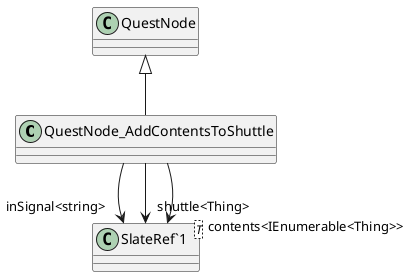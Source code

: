 @startuml
class QuestNode_AddContentsToShuttle {
}
class "SlateRef`1"<T> {
}
QuestNode <|-- QuestNode_AddContentsToShuttle
QuestNode_AddContentsToShuttle --> "inSignal<string>" "SlateRef`1"
QuestNode_AddContentsToShuttle --> "shuttle<Thing>" "SlateRef`1"
QuestNode_AddContentsToShuttle --> "contents<IEnumerable<Thing>>" "SlateRef`1"
@enduml
